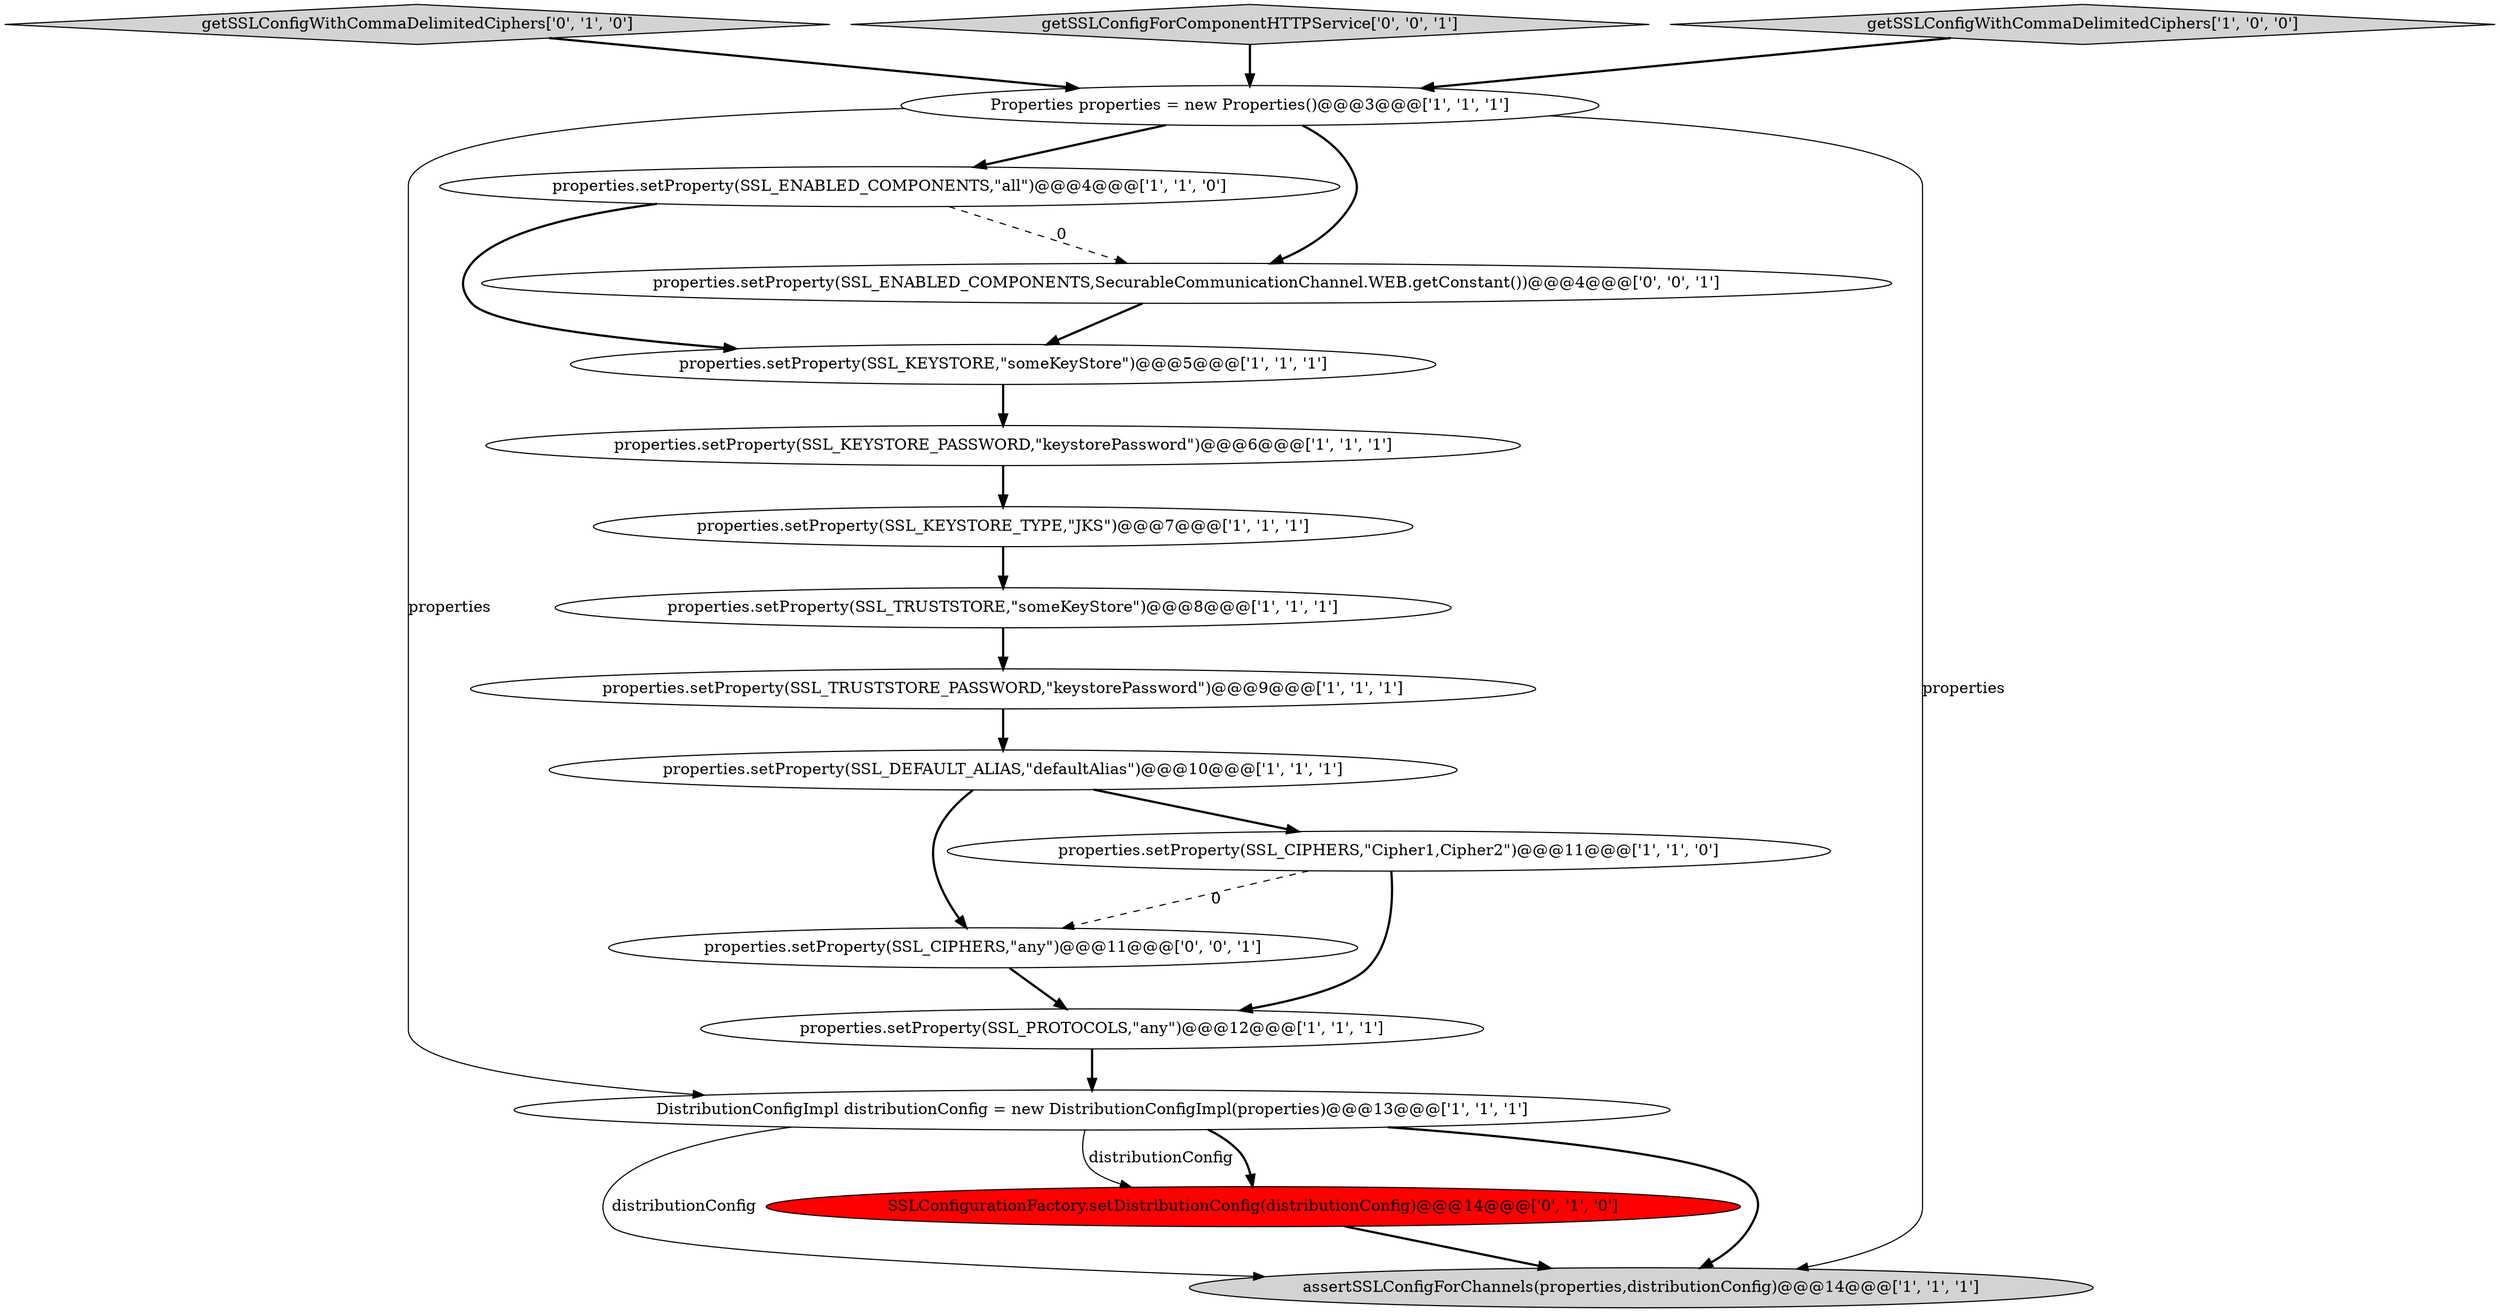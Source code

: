 digraph {
4 [style = filled, label = "DistributionConfigImpl distributionConfig = new DistributionConfigImpl(properties)@@@13@@@['1', '1', '1']", fillcolor = white, shape = ellipse image = "AAA0AAABBB1BBB"];
12 [style = filled, label = "assertSSLConfigForChannels(properties,distributionConfig)@@@14@@@['1', '1', '1']", fillcolor = lightgray, shape = ellipse image = "AAA0AAABBB1BBB"];
2 [style = filled, label = "properties.setProperty(SSL_CIPHERS,\"Cipher1,Cipher2\")@@@11@@@['1', '1', '0']", fillcolor = white, shape = ellipse image = "AAA0AAABBB1BBB"];
7 [style = filled, label = "Properties properties = new Properties()@@@3@@@['1', '1', '1']", fillcolor = white, shape = ellipse image = "AAA0AAABBB1BBB"];
13 [style = filled, label = "getSSLConfigWithCommaDelimitedCiphers['0', '1', '0']", fillcolor = lightgray, shape = diamond image = "AAA0AAABBB2BBB"];
17 [style = filled, label = "getSSLConfigForComponentHTTPService['0', '0', '1']", fillcolor = lightgray, shape = diamond image = "AAA0AAABBB3BBB"];
5 [style = filled, label = "properties.setProperty(SSL_KEYSTORE_TYPE,\"JKS\")@@@7@@@['1', '1', '1']", fillcolor = white, shape = ellipse image = "AAA0AAABBB1BBB"];
14 [style = filled, label = "SSLConfigurationFactory.setDistributionConfig(distributionConfig)@@@14@@@['0', '1', '0']", fillcolor = red, shape = ellipse image = "AAA1AAABBB2BBB"];
1 [style = filled, label = "properties.setProperty(SSL_DEFAULT_ALIAS,\"defaultAlias\")@@@10@@@['1', '1', '1']", fillcolor = white, shape = ellipse image = "AAA0AAABBB1BBB"];
0 [style = filled, label = "properties.setProperty(SSL_TRUSTSTORE,\"someKeyStore\")@@@8@@@['1', '1', '1']", fillcolor = white, shape = ellipse image = "AAA0AAABBB1BBB"];
16 [style = filled, label = "properties.setProperty(SSL_ENABLED_COMPONENTS,SecurableCommunicationChannel.WEB.getConstant())@@@4@@@['0', '0', '1']", fillcolor = white, shape = ellipse image = "AAA0AAABBB3BBB"];
10 [style = filled, label = "properties.setProperty(SSL_KEYSTORE_PASSWORD,\"keystorePassword\")@@@6@@@['1', '1', '1']", fillcolor = white, shape = ellipse image = "AAA0AAABBB1BBB"];
9 [style = filled, label = "properties.setProperty(SSL_TRUSTSTORE_PASSWORD,\"keystorePassword\")@@@9@@@['1', '1', '1']", fillcolor = white, shape = ellipse image = "AAA0AAABBB1BBB"];
6 [style = filled, label = "properties.setProperty(SSL_KEYSTORE,\"someKeyStore\")@@@5@@@['1', '1', '1']", fillcolor = white, shape = ellipse image = "AAA0AAABBB1BBB"];
11 [style = filled, label = "getSSLConfigWithCommaDelimitedCiphers['1', '0', '0']", fillcolor = lightgray, shape = diamond image = "AAA0AAABBB1BBB"];
8 [style = filled, label = "properties.setProperty(SSL_ENABLED_COMPONENTS,\"all\")@@@4@@@['1', '1', '0']", fillcolor = white, shape = ellipse image = "AAA0AAABBB1BBB"];
15 [style = filled, label = "properties.setProperty(SSL_CIPHERS,\"any\")@@@11@@@['0', '0', '1']", fillcolor = white, shape = ellipse image = "AAA0AAABBB3BBB"];
3 [style = filled, label = "properties.setProperty(SSL_PROTOCOLS,\"any\")@@@12@@@['1', '1', '1']", fillcolor = white, shape = ellipse image = "AAA0AAABBB1BBB"];
0->9 [style = bold, label=""];
4->14 [style = bold, label=""];
7->12 [style = solid, label="properties"];
8->16 [style = dashed, label="0"];
1->15 [style = bold, label=""];
16->6 [style = bold, label=""];
2->3 [style = bold, label=""];
4->14 [style = solid, label="distributionConfig"];
8->6 [style = bold, label=""];
7->8 [style = bold, label=""];
15->3 [style = bold, label=""];
3->4 [style = bold, label=""];
2->15 [style = dashed, label="0"];
17->7 [style = bold, label=""];
7->4 [style = solid, label="properties"];
10->5 [style = bold, label=""];
5->0 [style = bold, label=""];
13->7 [style = bold, label=""];
6->10 [style = bold, label=""];
14->12 [style = bold, label=""];
7->16 [style = bold, label=""];
4->12 [style = bold, label=""];
1->2 [style = bold, label=""];
9->1 [style = bold, label=""];
4->12 [style = solid, label="distributionConfig"];
11->7 [style = bold, label=""];
}
